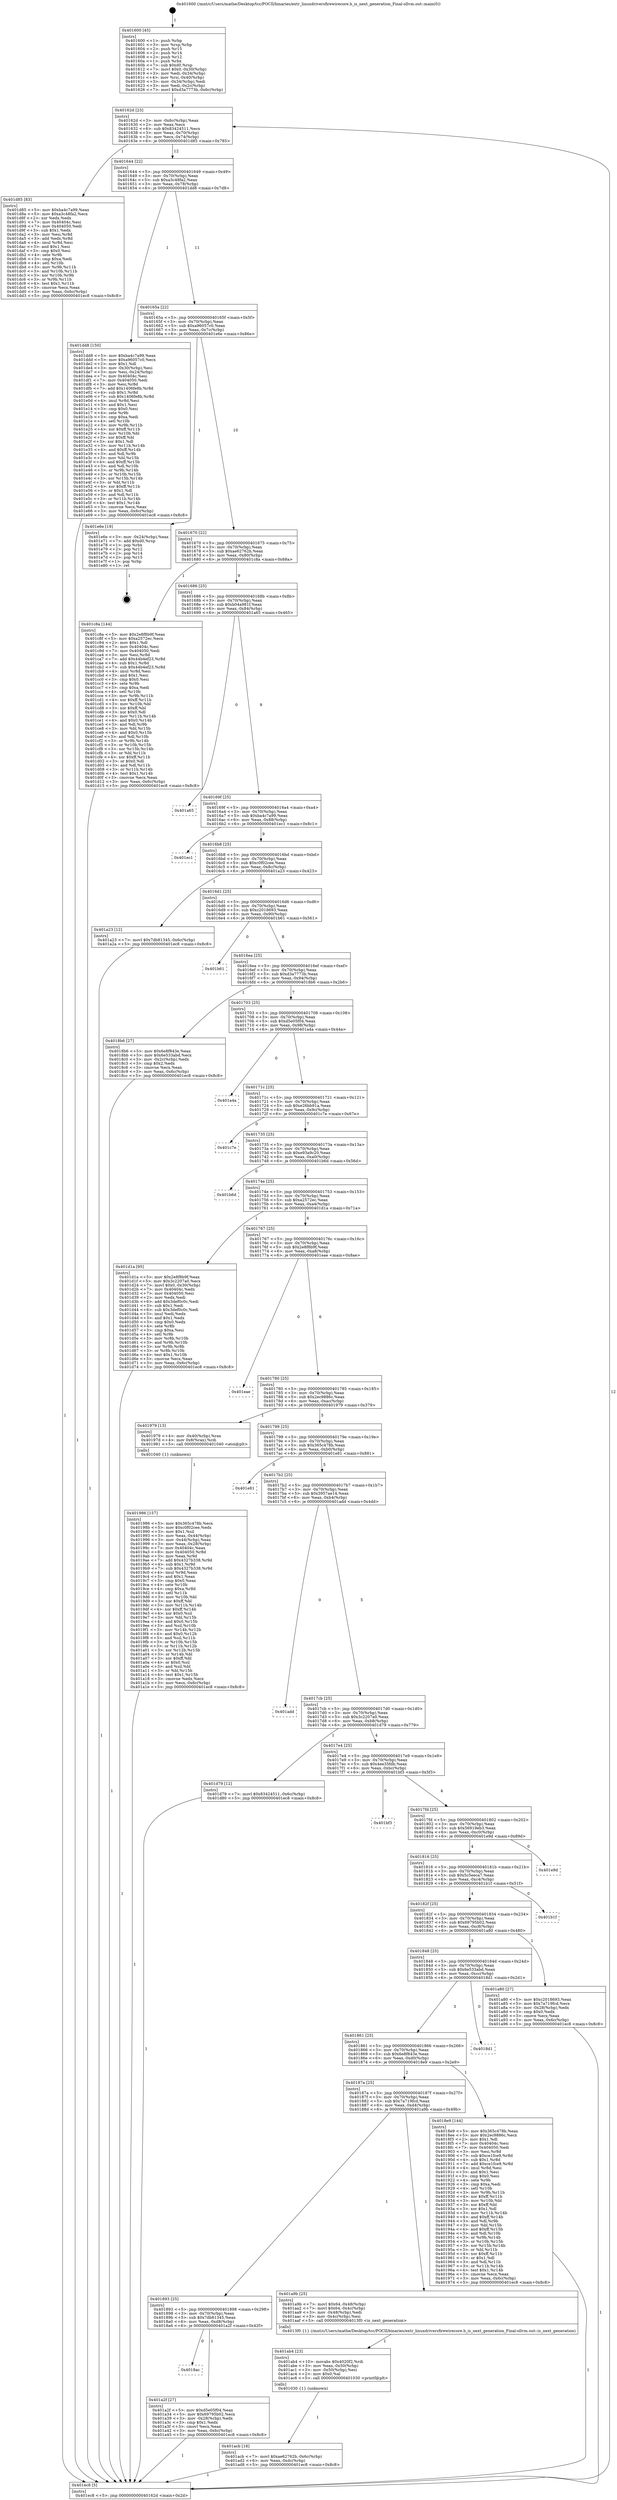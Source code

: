 digraph "0x401600" {
  label = "0x401600 (/mnt/c/Users/mathe/Desktop/tcc/POCII/binaries/extr_linuxdriversfirewirecore.h_is_next_generation_Final-ollvm.out::main(0))"
  labelloc = "t"
  node[shape=record]

  Entry [label="",width=0.3,height=0.3,shape=circle,fillcolor=black,style=filled]
  "0x40162d" [label="{
     0x40162d [23]\l
     | [instrs]\l
     &nbsp;&nbsp;0x40162d \<+3\>: mov -0x6c(%rbp),%eax\l
     &nbsp;&nbsp;0x401630 \<+2\>: mov %eax,%ecx\l
     &nbsp;&nbsp;0x401632 \<+6\>: sub $0x83424511,%ecx\l
     &nbsp;&nbsp;0x401638 \<+3\>: mov %eax,-0x70(%rbp)\l
     &nbsp;&nbsp;0x40163b \<+3\>: mov %ecx,-0x74(%rbp)\l
     &nbsp;&nbsp;0x40163e \<+6\>: je 0000000000401d85 \<main+0x785\>\l
  }"]
  "0x401d85" [label="{
     0x401d85 [83]\l
     | [instrs]\l
     &nbsp;&nbsp;0x401d85 \<+5\>: mov $0xba4c7a99,%eax\l
     &nbsp;&nbsp;0x401d8a \<+5\>: mov $0xa3c48fa2,%ecx\l
     &nbsp;&nbsp;0x401d8f \<+2\>: xor %edx,%edx\l
     &nbsp;&nbsp;0x401d91 \<+7\>: mov 0x40404c,%esi\l
     &nbsp;&nbsp;0x401d98 \<+7\>: mov 0x404050,%edi\l
     &nbsp;&nbsp;0x401d9f \<+3\>: sub $0x1,%edx\l
     &nbsp;&nbsp;0x401da2 \<+3\>: mov %esi,%r8d\l
     &nbsp;&nbsp;0x401da5 \<+3\>: add %edx,%r8d\l
     &nbsp;&nbsp;0x401da8 \<+4\>: imul %r8d,%esi\l
     &nbsp;&nbsp;0x401dac \<+3\>: and $0x1,%esi\l
     &nbsp;&nbsp;0x401daf \<+3\>: cmp $0x0,%esi\l
     &nbsp;&nbsp;0x401db2 \<+4\>: sete %r9b\l
     &nbsp;&nbsp;0x401db6 \<+3\>: cmp $0xa,%edi\l
     &nbsp;&nbsp;0x401db9 \<+4\>: setl %r10b\l
     &nbsp;&nbsp;0x401dbd \<+3\>: mov %r9b,%r11b\l
     &nbsp;&nbsp;0x401dc0 \<+3\>: and %r10b,%r11b\l
     &nbsp;&nbsp;0x401dc3 \<+3\>: xor %r10b,%r9b\l
     &nbsp;&nbsp;0x401dc6 \<+3\>: or %r9b,%r11b\l
     &nbsp;&nbsp;0x401dc9 \<+4\>: test $0x1,%r11b\l
     &nbsp;&nbsp;0x401dcd \<+3\>: cmovne %ecx,%eax\l
     &nbsp;&nbsp;0x401dd0 \<+3\>: mov %eax,-0x6c(%rbp)\l
     &nbsp;&nbsp;0x401dd3 \<+5\>: jmp 0000000000401ec8 \<main+0x8c8\>\l
  }"]
  "0x401644" [label="{
     0x401644 [22]\l
     | [instrs]\l
     &nbsp;&nbsp;0x401644 \<+5\>: jmp 0000000000401649 \<main+0x49\>\l
     &nbsp;&nbsp;0x401649 \<+3\>: mov -0x70(%rbp),%eax\l
     &nbsp;&nbsp;0x40164c \<+5\>: sub $0xa3c48fa2,%eax\l
     &nbsp;&nbsp;0x401651 \<+3\>: mov %eax,-0x78(%rbp)\l
     &nbsp;&nbsp;0x401654 \<+6\>: je 0000000000401dd8 \<main+0x7d8\>\l
  }"]
  Exit [label="",width=0.3,height=0.3,shape=circle,fillcolor=black,style=filled,peripheries=2]
  "0x401dd8" [label="{
     0x401dd8 [150]\l
     | [instrs]\l
     &nbsp;&nbsp;0x401dd8 \<+5\>: mov $0xba4c7a99,%eax\l
     &nbsp;&nbsp;0x401ddd \<+5\>: mov $0xa96057c0,%ecx\l
     &nbsp;&nbsp;0x401de2 \<+2\>: mov $0x1,%dl\l
     &nbsp;&nbsp;0x401de4 \<+3\>: mov -0x30(%rbp),%esi\l
     &nbsp;&nbsp;0x401de7 \<+3\>: mov %esi,-0x24(%rbp)\l
     &nbsp;&nbsp;0x401dea \<+7\>: mov 0x40404c,%esi\l
     &nbsp;&nbsp;0x401df1 \<+7\>: mov 0x404050,%edi\l
     &nbsp;&nbsp;0x401df8 \<+3\>: mov %esi,%r8d\l
     &nbsp;&nbsp;0x401dfb \<+7\>: add $0x1406fe8b,%r8d\l
     &nbsp;&nbsp;0x401e02 \<+4\>: sub $0x1,%r8d\l
     &nbsp;&nbsp;0x401e06 \<+7\>: sub $0x1406fe8b,%r8d\l
     &nbsp;&nbsp;0x401e0d \<+4\>: imul %r8d,%esi\l
     &nbsp;&nbsp;0x401e11 \<+3\>: and $0x1,%esi\l
     &nbsp;&nbsp;0x401e14 \<+3\>: cmp $0x0,%esi\l
     &nbsp;&nbsp;0x401e17 \<+4\>: sete %r9b\l
     &nbsp;&nbsp;0x401e1b \<+3\>: cmp $0xa,%edi\l
     &nbsp;&nbsp;0x401e1e \<+4\>: setl %r10b\l
     &nbsp;&nbsp;0x401e22 \<+3\>: mov %r9b,%r11b\l
     &nbsp;&nbsp;0x401e25 \<+4\>: xor $0xff,%r11b\l
     &nbsp;&nbsp;0x401e29 \<+3\>: mov %r10b,%bl\l
     &nbsp;&nbsp;0x401e2c \<+3\>: xor $0xff,%bl\l
     &nbsp;&nbsp;0x401e2f \<+3\>: xor $0x1,%dl\l
     &nbsp;&nbsp;0x401e32 \<+3\>: mov %r11b,%r14b\l
     &nbsp;&nbsp;0x401e35 \<+4\>: and $0xff,%r14b\l
     &nbsp;&nbsp;0x401e39 \<+3\>: and %dl,%r9b\l
     &nbsp;&nbsp;0x401e3c \<+3\>: mov %bl,%r15b\l
     &nbsp;&nbsp;0x401e3f \<+4\>: and $0xff,%r15b\l
     &nbsp;&nbsp;0x401e43 \<+3\>: and %dl,%r10b\l
     &nbsp;&nbsp;0x401e46 \<+3\>: or %r9b,%r14b\l
     &nbsp;&nbsp;0x401e49 \<+3\>: or %r10b,%r15b\l
     &nbsp;&nbsp;0x401e4c \<+3\>: xor %r15b,%r14b\l
     &nbsp;&nbsp;0x401e4f \<+3\>: or %bl,%r11b\l
     &nbsp;&nbsp;0x401e52 \<+4\>: xor $0xff,%r11b\l
     &nbsp;&nbsp;0x401e56 \<+3\>: or $0x1,%dl\l
     &nbsp;&nbsp;0x401e59 \<+3\>: and %dl,%r11b\l
     &nbsp;&nbsp;0x401e5c \<+3\>: or %r11b,%r14b\l
     &nbsp;&nbsp;0x401e5f \<+4\>: test $0x1,%r14b\l
     &nbsp;&nbsp;0x401e63 \<+3\>: cmovne %ecx,%eax\l
     &nbsp;&nbsp;0x401e66 \<+3\>: mov %eax,-0x6c(%rbp)\l
     &nbsp;&nbsp;0x401e69 \<+5\>: jmp 0000000000401ec8 \<main+0x8c8\>\l
  }"]
  "0x40165a" [label="{
     0x40165a [22]\l
     | [instrs]\l
     &nbsp;&nbsp;0x40165a \<+5\>: jmp 000000000040165f \<main+0x5f\>\l
     &nbsp;&nbsp;0x40165f \<+3\>: mov -0x70(%rbp),%eax\l
     &nbsp;&nbsp;0x401662 \<+5\>: sub $0xa96057c0,%eax\l
     &nbsp;&nbsp;0x401667 \<+3\>: mov %eax,-0x7c(%rbp)\l
     &nbsp;&nbsp;0x40166a \<+6\>: je 0000000000401e6e \<main+0x86e\>\l
  }"]
  "0x401acb" [label="{
     0x401acb [18]\l
     | [instrs]\l
     &nbsp;&nbsp;0x401acb \<+7\>: movl $0xae62762b,-0x6c(%rbp)\l
     &nbsp;&nbsp;0x401ad2 \<+6\>: mov %eax,-0xdc(%rbp)\l
     &nbsp;&nbsp;0x401ad8 \<+5\>: jmp 0000000000401ec8 \<main+0x8c8\>\l
  }"]
  "0x401e6e" [label="{
     0x401e6e [19]\l
     | [instrs]\l
     &nbsp;&nbsp;0x401e6e \<+3\>: mov -0x24(%rbp),%eax\l
     &nbsp;&nbsp;0x401e71 \<+7\>: add $0xd0,%rsp\l
     &nbsp;&nbsp;0x401e78 \<+1\>: pop %rbx\l
     &nbsp;&nbsp;0x401e79 \<+2\>: pop %r12\l
     &nbsp;&nbsp;0x401e7b \<+2\>: pop %r14\l
     &nbsp;&nbsp;0x401e7d \<+2\>: pop %r15\l
     &nbsp;&nbsp;0x401e7f \<+1\>: pop %rbp\l
     &nbsp;&nbsp;0x401e80 \<+1\>: ret\l
  }"]
  "0x401670" [label="{
     0x401670 [22]\l
     | [instrs]\l
     &nbsp;&nbsp;0x401670 \<+5\>: jmp 0000000000401675 \<main+0x75\>\l
     &nbsp;&nbsp;0x401675 \<+3\>: mov -0x70(%rbp),%eax\l
     &nbsp;&nbsp;0x401678 \<+5\>: sub $0xae62762b,%eax\l
     &nbsp;&nbsp;0x40167d \<+3\>: mov %eax,-0x80(%rbp)\l
     &nbsp;&nbsp;0x401680 \<+6\>: je 0000000000401c8a \<main+0x68a\>\l
  }"]
  "0x401ab4" [label="{
     0x401ab4 [23]\l
     | [instrs]\l
     &nbsp;&nbsp;0x401ab4 \<+10\>: movabs $0x4020f2,%rdi\l
     &nbsp;&nbsp;0x401abe \<+3\>: mov %eax,-0x50(%rbp)\l
     &nbsp;&nbsp;0x401ac1 \<+3\>: mov -0x50(%rbp),%esi\l
     &nbsp;&nbsp;0x401ac4 \<+2\>: mov $0x0,%al\l
     &nbsp;&nbsp;0x401ac6 \<+5\>: call 0000000000401030 \<printf@plt\>\l
     | [calls]\l
     &nbsp;&nbsp;0x401030 \{1\} (unknown)\l
  }"]
  "0x401c8a" [label="{
     0x401c8a [144]\l
     | [instrs]\l
     &nbsp;&nbsp;0x401c8a \<+5\>: mov $0x2e8f8b9f,%eax\l
     &nbsp;&nbsp;0x401c8f \<+5\>: mov $0xa2572ec,%ecx\l
     &nbsp;&nbsp;0x401c94 \<+2\>: mov $0x1,%dl\l
     &nbsp;&nbsp;0x401c96 \<+7\>: mov 0x40404c,%esi\l
     &nbsp;&nbsp;0x401c9d \<+7\>: mov 0x404050,%edi\l
     &nbsp;&nbsp;0x401ca4 \<+3\>: mov %esi,%r8d\l
     &nbsp;&nbsp;0x401ca7 \<+7\>: add $0x44b4ef23,%r8d\l
     &nbsp;&nbsp;0x401cae \<+4\>: sub $0x1,%r8d\l
     &nbsp;&nbsp;0x401cb2 \<+7\>: sub $0x44b4ef23,%r8d\l
     &nbsp;&nbsp;0x401cb9 \<+4\>: imul %r8d,%esi\l
     &nbsp;&nbsp;0x401cbd \<+3\>: and $0x1,%esi\l
     &nbsp;&nbsp;0x401cc0 \<+3\>: cmp $0x0,%esi\l
     &nbsp;&nbsp;0x401cc3 \<+4\>: sete %r9b\l
     &nbsp;&nbsp;0x401cc7 \<+3\>: cmp $0xa,%edi\l
     &nbsp;&nbsp;0x401cca \<+4\>: setl %r10b\l
     &nbsp;&nbsp;0x401cce \<+3\>: mov %r9b,%r11b\l
     &nbsp;&nbsp;0x401cd1 \<+4\>: xor $0xff,%r11b\l
     &nbsp;&nbsp;0x401cd5 \<+3\>: mov %r10b,%bl\l
     &nbsp;&nbsp;0x401cd8 \<+3\>: xor $0xff,%bl\l
     &nbsp;&nbsp;0x401cdb \<+3\>: xor $0x0,%dl\l
     &nbsp;&nbsp;0x401cde \<+3\>: mov %r11b,%r14b\l
     &nbsp;&nbsp;0x401ce1 \<+4\>: and $0x0,%r14b\l
     &nbsp;&nbsp;0x401ce5 \<+3\>: and %dl,%r9b\l
     &nbsp;&nbsp;0x401ce8 \<+3\>: mov %bl,%r15b\l
     &nbsp;&nbsp;0x401ceb \<+4\>: and $0x0,%r15b\l
     &nbsp;&nbsp;0x401cef \<+3\>: and %dl,%r10b\l
     &nbsp;&nbsp;0x401cf2 \<+3\>: or %r9b,%r14b\l
     &nbsp;&nbsp;0x401cf5 \<+3\>: or %r10b,%r15b\l
     &nbsp;&nbsp;0x401cf8 \<+3\>: xor %r15b,%r14b\l
     &nbsp;&nbsp;0x401cfb \<+3\>: or %bl,%r11b\l
     &nbsp;&nbsp;0x401cfe \<+4\>: xor $0xff,%r11b\l
     &nbsp;&nbsp;0x401d02 \<+3\>: or $0x0,%dl\l
     &nbsp;&nbsp;0x401d05 \<+3\>: and %dl,%r11b\l
     &nbsp;&nbsp;0x401d08 \<+3\>: or %r11b,%r14b\l
     &nbsp;&nbsp;0x401d0b \<+4\>: test $0x1,%r14b\l
     &nbsp;&nbsp;0x401d0f \<+3\>: cmovne %ecx,%eax\l
     &nbsp;&nbsp;0x401d12 \<+3\>: mov %eax,-0x6c(%rbp)\l
     &nbsp;&nbsp;0x401d15 \<+5\>: jmp 0000000000401ec8 \<main+0x8c8\>\l
  }"]
  "0x401686" [label="{
     0x401686 [25]\l
     | [instrs]\l
     &nbsp;&nbsp;0x401686 \<+5\>: jmp 000000000040168b \<main+0x8b\>\l
     &nbsp;&nbsp;0x40168b \<+3\>: mov -0x70(%rbp),%eax\l
     &nbsp;&nbsp;0x40168e \<+5\>: sub $0xb04a981f,%eax\l
     &nbsp;&nbsp;0x401693 \<+6\>: mov %eax,-0x84(%rbp)\l
     &nbsp;&nbsp;0x401699 \<+6\>: je 0000000000401a65 \<main+0x465\>\l
  }"]
  "0x4018ac" [label="{
     0x4018ac\l
  }", style=dashed]
  "0x401a65" [label="{
     0x401a65\l
  }", style=dashed]
  "0x40169f" [label="{
     0x40169f [25]\l
     | [instrs]\l
     &nbsp;&nbsp;0x40169f \<+5\>: jmp 00000000004016a4 \<main+0xa4\>\l
     &nbsp;&nbsp;0x4016a4 \<+3\>: mov -0x70(%rbp),%eax\l
     &nbsp;&nbsp;0x4016a7 \<+5\>: sub $0xba4c7a99,%eax\l
     &nbsp;&nbsp;0x4016ac \<+6\>: mov %eax,-0x88(%rbp)\l
     &nbsp;&nbsp;0x4016b2 \<+6\>: je 0000000000401ec1 \<main+0x8c1\>\l
  }"]
  "0x401a2f" [label="{
     0x401a2f [27]\l
     | [instrs]\l
     &nbsp;&nbsp;0x401a2f \<+5\>: mov $0xd5e05f04,%eax\l
     &nbsp;&nbsp;0x401a34 \<+5\>: mov $0x69795b02,%ecx\l
     &nbsp;&nbsp;0x401a39 \<+3\>: mov -0x28(%rbp),%edx\l
     &nbsp;&nbsp;0x401a3c \<+3\>: cmp $0x1,%edx\l
     &nbsp;&nbsp;0x401a3f \<+3\>: cmovl %ecx,%eax\l
     &nbsp;&nbsp;0x401a42 \<+3\>: mov %eax,-0x6c(%rbp)\l
     &nbsp;&nbsp;0x401a45 \<+5\>: jmp 0000000000401ec8 \<main+0x8c8\>\l
  }"]
  "0x401ec1" [label="{
     0x401ec1\l
  }", style=dashed]
  "0x4016b8" [label="{
     0x4016b8 [25]\l
     | [instrs]\l
     &nbsp;&nbsp;0x4016b8 \<+5\>: jmp 00000000004016bd \<main+0xbd\>\l
     &nbsp;&nbsp;0x4016bd \<+3\>: mov -0x70(%rbp),%eax\l
     &nbsp;&nbsp;0x4016c0 \<+5\>: sub $0xc0f02cee,%eax\l
     &nbsp;&nbsp;0x4016c5 \<+6\>: mov %eax,-0x8c(%rbp)\l
     &nbsp;&nbsp;0x4016cb \<+6\>: je 0000000000401a23 \<main+0x423\>\l
  }"]
  "0x401893" [label="{
     0x401893 [25]\l
     | [instrs]\l
     &nbsp;&nbsp;0x401893 \<+5\>: jmp 0000000000401898 \<main+0x298\>\l
     &nbsp;&nbsp;0x401898 \<+3\>: mov -0x70(%rbp),%eax\l
     &nbsp;&nbsp;0x40189b \<+5\>: sub $0x7db81345,%eax\l
     &nbsp;&nbsp;0x4018a0 \<+6\>: mov %eax,-0xd8(%rbp)\l
     &nbsp;&nbsp;0x4018a6 \<+6\>: je 0000000000401a2f \<main+0x42f\>\l
  }"]
  "0x401a23" [label="{
     0x401a23 [12]\l
     | [instrs]\l
     &nbsp;&nbsp;0x401a23 \<+7\>: movl $0x7db81345,-0x6c(%rbp)\l
     &nbsp;&nbsp;0x401a2a \<+5\>: jmp 0000000000401ec8 \<main+0x8c8\>\l
  }"]
  "0x4016d1" [label="{
     0x4016d1 [25]\l
     | [instrs]\l
     &nbsp;&nbsp;0x4016d1 \<+5\>: jmp 00000000004016d6 \<main+0xd6\>\l
     &nbsp;&nbsp;0x4016d6 \<+3\>: mov -0x70(%rbp),%eax\l
     &nbsp;&nbsp;0x4016d9 \<+5\>: sub $0xc2018693,%eax\l
     &nbsp;&nbsp;0x4016de \<+6\>: mov %eax,-0x90(%rbp)\l
     &nbsp;&nbsp;0x4016e4 \<+6\>: je 0000000000401b61 \<main+0x561\>\l
  }"]
  "0x401a9b" [label="{
     0x401a9b [25]\l
     | [instrs]\l
     &nbsp;&nbsp;0x401a9b \<+7\>: movl $0x64,-0x48(%rbp)\l
     &nbsp;&nbsp;0x401aa2 \<+7\>: movl $0x64,-0x4c(%rbp)\l
     &nbsp;&nbsp;0x401aa9 \<+3\>: mov -0x48(%rbp),%edi\l
     &nbsp;&nbsp;0x401aac \<+3\>: mov -0x4c(%rbp),%esi\l
     &nbsp;&nbsp;0x401aaf \<+5\>: call 00000000004013f0 \<is_next_generation\>\l
     | [calls]\l
     &nbsp;&nbsp;0x4013f0 \{1\} (/mnt/c/Users/mathe/Desktop/tcc/POCII/binaries/extr_linuxdriversfirewirecore.h_is_next_generation_Final-ollvm.out::is_next_generation)\l
  }"]
  "0x401b61" [label="{
     0x401b61\l
  }", style=dashed]
  "0x4016ea" [label="{
     0x4016ea [25]\l
     | [instrs]\l
     &nbsp;&nbsp;0x4016ea \<+5\>: jmp 00000000004016ef \<main+0xef\>\l
     &nbsp;&nbsp;0x4016ef \<+3\>: mov -0x70(%rbp),%eax\l
     &nbsp;&nbsp;0x4016f2 \<+5\>: sub $0xd3a7773b,%eax\l
     &nbsp;&nbsp;0x4016f7 \<+6\>: mov %eax,-0x94(%rbp)\l
     &nbsp;&nbsp;0x4016fd \<+6\>: je 00000000004018b6 \<main+0x2b6\>\l
  }"]
  "0x401986" [label="{
     0x401986 [157]\l
     | [instrs]\l
     &nbsp;&nbsp;0x401986 \<+5\>: mov $0x365c478b,%ecx\l
     &nbsp;&nbsp;0x40198b \<+5\>: mov $0xc0f02cee,%edx\l
     &nbsp;&nbsp;0x401990 \<+3\>: mov $0x1,%sil\l
     &nbsp;&nbsp;0x401993 \<+3\>: mov %eax,-0x44(%rbp)\l
     &nbsp;&nbsp;0x401996 \<+3\>: mov -0x44(%rbp),%eax\l
     &nbsp;&nbsp;0x401999 \<+3\>: mov %eax,-0x28(%rbp)\l
     &nbsp;&nbsp;0x40199c \<+7\>: mov 0x40404c,%eax\l
     &nbsp;&nbsp;0x4019a3 \<+8\>: mov 0x404050,%r8d\l
     &nbsp;&nbsp;0x4019ab \<+3\>: mov %eax,%r9d\l
     &nbsp;&nbsp;0x4019ae \<+7\>: add $0x4327b338,%r9d\l
     &nbsp;&nbsp;0x4019b5 \<+4\>: sub $0x1,%r9d\l
     &nbsp;&nbsp;0x4019b9 \<+7\>: sub $0x4327b338,%r9d\l
     &nbsp;&nbsp;0x4019c0 \<+4\>: imul %r9d,%eax\l
     &nbsp;&nbsp;0x4019c4 \<+3\>: and $0x1,%eax\l
     &nbsp;&nbsp;0x4019c7 \<+3\>: cmp $0x0,%eax\l
     &nbsp;&nbsp;0x4019ca \<+4\>: sete %r10b\l
     &nbsp;&nbsp;0x4019ce \<+4\>: cmp $0xa,%r8d\l
     &nbsp;&nbsp;0x4019d2 \<+4\>: setl %r11b\l
     &nbsp;&nbsp;0x4019d6 \<+3\>: mov %r10b,%bl\l
     &nbsp;&nbsp;0x4019d9 \<+3\>: xor $0xff,%bl\l
     &nbsp;&nbsp;0x4019dc \<+3\>: mov %r11b,%r14b\l
     &nbsp;&nbsp;0x4019df \<+4\>: xor $0xff,%r14b\l
     &nbsp;&nbsp;0x4019e3 \<+4\>: xor $0x0,%sil\l
     &nbsp;&nbsp;0x4019e7 \<+3\>: mov %bl,%r15b\l
     &nbsp;&nbsp;0x4019ea \<+4\>: and $0x0,%r15b\l
     &nbsp;&nbsp;0x4019ee \<+3\>: and %sil,%r10b\l
     &nbsp;&nbsp;0x4019f1 \<+3\>: mov %r14b,%r12b\l
     &nbsp;&nbsp;0x4019f4 \<+4\>: and $0x0,%r12b\l
     &nbsp;&nbsp;0x4019f8 \<+3\>: and %sil,%r11b\l
     &nbsp;&nbsp;0x4019fb \<+3\>: or %r10b,%r15b\l
     &nbsp;&nbsp;0x4019fe \<+3\>: or %r11b,%r12b\l
     &nbsp;&nbsp;0x401a01 \<+3\>: xor %r12b,%r15b\l
     &nbsp;&nbsp;0x401a04 \<+3\>: or %r14b,%bl\l
     &nbsp;&nbsp;0x401a07 \<+3\>: xor $0xff,%bl\l
     &nbsp;&nbsp;0x401a0a \<+4\>: or $0x0,%sil\l
     &nbsp;&nbsp;0x401a0e \<+3\>: and %sil,%bl\l
     &nbsp;&nbsp;0x401a11 \<+3\>: or %bl,%r15b\l
     &nbsp;&nbsp;0x401a14 \<+4\>: test $0x1,%r15b\l
     &nbsp;&nbsp;0x401a18 \<+3\>: cmovne %edx,%ecx\l
     &nbsp;&nbsp;0x401a1b \<+3\>: mov %ecx,-0x6c(%rbp)\l
     &nbsp;&nbsp;0x401a1e \<+5\>: jmp 0000000000401ec8 \<main+0x8c8\>\l
  }"]
  "0x4018b6" [label="{
     0x4018b6 [27]\l
     | [instrs]\l
     &nbsp;&nbsp;0x4018b6 \<+5\>: mov $0x6e8f843e,%eax\l
     &nbsp;&nbsp;0x4018bb \<+5\>: mov $0x6e533abd,%ecx\l
     &nbsp;&nbsp;0x4018c0 \<+3\>: mov -0x2c(%rbp),%edx\l
     &nbsp;&nbsp;0x4018c3 \<+3\>: cmp $0x2,%edx\l
     &nbsp;&nbsp;0x4018c6 \<+3\>: cmovne %ecx,%eax\l
     &nbsp;&nbsp;0x4018c9 \<+3\>: mov %eax,-0x6c(%rbp)\l
     &nbsp;&nbsp;0x4018cc \<+5\>: jmp 0000000000401ec8 \<main+0x8c8\>\l
  }"]
  "0x401703" [label="{
     0x401703 [25]\l
     | [instrs]\l
     &nbsp;&nbsp;0x401703 \<+5\>: jmp 0000000000401708 \<main+0x108\>\l
     &nbsp;&nbsp;0x401708 \<+3\>: mov -0x70(%rbp),%eax\l
     &nbsp;&nbsp;0x40170b \<+5\>: sub $0xd5e05f04,%eax\l
     &nbsp;&nbsp;0x401710 \<+6\>: mov %eax,-0x98(%rbp)\l
     &nbsp;&nbsp;0x401716 \<+6\>: je 0000000000401a4a \<main+0x44a\>\l
  }"]
  "0x401ec8" [label="{
     0x401ec8 [5]\l
     | [instrs]\l
     &nbsp;&nbsp;0x401ec8 \<+5\>: jmp 000000000040162d \<main+0x2d\>\l
  }"]
  "0x401600" [label="{
     0x401600 [45]\l
     | [instrs]\l
     &nbsp;&nbsp;0x401600 \<+1\>: push %rbp\l
     &nbsp;&nbsp;0x401601 \<+3\>: mov %rsp,%rbp\l
     &nbsp;&nbsp;0x401604 \<+2\>: push %r15\l
     &nbsp;&nbsp;0x401606 \<+2\>: push %r14\l
     &nbsp;&nbsp;0x401608 \<+2\>: push %r12\l
     &nbsp;&nbsp;0x40160a \<+1\>: push %rbx\l
     &nbsp;&nbsp;0x40160b \<+7\>: sub $0xd0,%rsp\l
     &nbsp;&nbsp;0x401612 \<+7\>: movl $0x0,-0x30(%rbp)\l
     &nbsp;&nbsp;0x401619 \<+3\>: mov %edi,-0x34(%rbp)\l
     &nbsp;&nbsp;0x40161c \<+4\>: mov %rsi,-0x40(%rbp)\l
     &nbsp;&nbsp;0x401620 \<+3\>: mov -0x34(%rbp),%edi\l
     &nbsp;&nbsp;0x401623 \<+3\>: mov %edi,-0x2c(%rbp)\l
     &nbsp;&nbsp;0x401626 \<+7\>: movl $0xd3a7773b,-0x6c(%rbp)\l
  }"]
  "0x40187a" [label="{
     0x40187a [25]\l
     | [instrs]\l
     &nbsp;&nbsp;0x40187a \<+5\>: jmp 000000000040187f \<main+0x27f\>\l
     &nbsp;&nbsp;0x40187f \<+3\>: mov -0x70(%rbp),%eax\l
     &nbsp;&nbsp;0x401882 \<+5\>: sub $0x7a719fcd,%eax\l
     &nbsp;&nbsp;0x401887 \<+6\>: mov %eax,-0xd4(%rbp)\l
     &nbsp;&nbsp;0x40188d \<+6\>: je 0000000000401a9b \<main+0x49b\>\l
  }"]
  "0x401a4a" [label="{
     0x401a4a\l
  }", style=dashed]
  "0x40171c" [label="{
     0x40171c [25]\l
     | [instrs]\l
     &nbsp;&nbsp;0x40171c \<+5\>: jmp 0000000000401721 \<main+0x121\>\l
     &nbsp;&nbsp;0x401721 \<+3\>: mov -0x70(%rbp),%eax\l
     &nbsp;&nbsp;0x401724 \<+5\>: sub $0xe26bb91a,%eax\l
     &nbsp;&nbsp;0x401729 \<+6\>: mov %eax,-0x9c(%rbp)\l
     &nbsp;&nbsp;0x40172f \<+6\>: je 0000000000401c7e \<main+0x67e\>\l
  }"]
  "0x4018e9" [label="{
     0x4018e9 [144]\l
     | [instrs]\l
     &nbsp;&nbsp;0x4018e9 \<+5\>: mov $0x365c478b,%eax\l
     &nbsp;&nbsp;0x4018ee \<+5\>: mov $0x2ec9886c,%ecx\l
     &nbsp;&nbsp;0x4018f3 \<+2\>: mov $0x1,%dl\l
     &nbsp;&nbsp;0x4018f5 \<+7\>: mov 0x40404c,%esi\l
     &nbsp;&nbsp;0x4018fc \<+7\>: mov 0x404050,%edi\l
     &nbsp;&nbsp;0x401903 \<+3\>: mov %esi,%r8d\l
     &nbsp;&nbsp;0x401906 \<+7\>: sub $0xce1fce9,%r8d\l
     &nbsp;&nbsp;0x40190d \<+4\>: sub $0x1,%r8d\l
     &nbsp;&nbsp;0x401911 \<+7\>: add $0xce1fce9,%r8d\l
     &nbsp;&nbsp;0x401918 \<+4\>: imul %r8d,%esi\l
     &nbsp;&nbsp;0x40191c \<+3\>: and $0x1,%esi\l
     &nbsp;&nbsp;0x40191f \<+3\>: cmp $0x0,%esi\l
     &nbsp;&nbsp;0x401922 \<+4\>: sete %r9b\l
     &nbsp;&nbsp;0x401926 \<+3\>: cmp $0xa,%edi\l
     &nbsp;&nbsp;0x401929 \<+4\>: setl %r10b\l
     &nbsp;&nbsp;0x40192d \<+3\>: mov %r9b,%r11b\l
     &nbsp;&nbsp;0x401930 \<+4\>: xor $0xff,%r11b\l
     &nbsp;&nbsp;0x401934 \<+3\>: mov %r10b,%bl\l
     &nbsp;&nbsp;0x401937 \<+3\>: xor $0xff,%bl\l
     &nbsp;&nbsp;0x40193a \<+3\>: xor $0x1,%dl\l
     &nbsp;&nbsp;0x40193d \<+3\>: mov %r11b,%r14b\l
     &nbsp;&nbsp;0x401940 \<+4\>: and $0xff,%r14b\l
     &nbsp;&nbsp;0x401944 \<+3\>: and %dl,%r9b\l
     &nbsp;&nbsp;0x401947 \<+3\>: mov %bl,%r15b\l
     &nbsp;&nbsp;0x40194a \<+4\>: and $0xff,%r15b\l
     &nbsp;&nbsp;0x40194e \<+3\>: and %dl,%r10b\l
     &nbsp;&nbsp;0x401951 \<+3\>: or %r9b,%r14b\l
     &nbsp;&nbsp;0x401954 \<+3\>: or %r10b,%r15b\l
     &nbsp;&nbsp;0x401957 \<+3\>: xor %r15b,%r14b\l
     &nbsp;&nbsp;0x40195a \<+3\>: or %bl,%r11b\l
     &nbsp;&nbsp;0x40195d \<+4\>: xor $0xff,%r11b\l
     &nbsp;&nbsp;0x401961 \<+3\>: or $0x1,%dl\l
     &nbsp;&nbsp;0x401964 \<+3\>: and %dl,%r11b\l
     &nbsp;&nbsp;0x401967 \<+3\>: or %r11b,%r14b\l
     &nbsp;&nbsp;0x40196a \<+4\>: test $0x1,%r14b\l
     &nbsp;&nbsp;0x40196e \<+3\>: cmovne %ecx,%eax\l
     &nbsp;&nbsp;0x401971 \<+3\>: mov %eax,-0x6c(%rbp)\l
     &nbsp;&nbsp;0x401974 \<+5\>: jmp 0000000000401ec8 \<main+0x8c8\>\l
  }"]
  "0x401c7e" [label="{
     0x401c7e\l
  }", style=dashed]
  "0x401735" [label="{
     0x401735 [25]\l
     | [instrs]\l
     &nbsp;&nbsp;0x401735 \<+5\>: jmp 000000000040173a \<main+0x13a\>\l
     &nbsp;&nbsp;0x40173a \<+3\>: mov -0x70(%rbp),%eax\l
     &nbsp;&nbsp;0x40173d \<+5\>: sub $0xe93a9c20,%eax\l
     &nbsp;&nbsp;0x401742 \<+6\>: mov %eax,-0xa0(%rbp)\l
     &nbsp;&nbsp;0x401748 \<+6\>: je 0000000000401b6d \<main+0x56d\>\l
  }"]
  "0x401861" [label="{
     0x401861 [25]\l
     | [instrs]\l
     &nbsp;&nbsp;0x401861 \<+5\>: jmp 0000000000401866 \<main+0x266\>\l
     &nbsp;&nbsp;0x401866 \<+3\>: mov -0x70(%rbp),%eax\l
     &nbsp;&nbsp;0x401869 \<+5\>: sub $0x6e8f843e,%eax\l
     &nbsp;&nbsp;0x40186e \<+6\>: mov %eax,-0xd0(%rbp)\l
     &nbsp;&nbsp;0x401874 \<+6\>: je 00000000004018e9 \<main+0x2e9\>\l
  }"]
  "0x401b6d" [label="{
     0x401b6d\l
  }", style=dashed]
  "0x40174e" [label="{
     0x40174e [25]\l
     | [instrs]\l
     &nbsp;&nbsp;0x40174e \<+5\>: jmp 0000000000401753 \<main+0x153\>\l
     &nbsp;&nbsp;0x401753 \<+3\>: mov -0x70(%rbp),%eax\l
     &nbsp;&nbsp;0x401756 \<+5\>: sub $0xa2572ec,%eax\l
     &nbsp;&nbsp;0x40175b \<+6\>: mov %eax,-0xa4(%rbp)\l
     &nbsp;&nbsp;0x401761 \<+6\>: je 0000000000401d1a \<main+0x71a\>\l
  }"]
  "0x4018d1" [label="{
     0x4018d1\l
  }", style=dashed]
  "0x401d1a" [label="{
     0x401d1a [95]\l
     | [instrs]\l
     &nbsp;&nbsp;0x401d1a \<+5\>: mov $0x2e8f8b9f,%eax\l
     &nbsp;&nbsp;0x401d1f \<+5\>: mov $0x3c2207a0,%ecx\l
     &nbsp;&nbsp;0x401d24 \<+7\>: movl $0x0,-0x30(%rbp)\l
     &nbsp;&nbsp;0x401d2b \<+7\>: mov 0x40404c,%edx\l
     &nbsp;&nbsp;0x401d32 \<+7\>: mov 0x404050,%esi\l
     &nbsp;&nbsp;0x401d39 \<+2\>: mov %edx,%edi\l
     &nbsp;&nbsp;0x401d3b \<+6\>: add $0x3def0c0c,%edi\l
     &nbsp;&nbsp;0x401d41 \<+3\>: sub $0x1,%edi\l
     &nbsp;&nbsp;0x401d44 \<+6\>: sub $0x3def0c0c,%edi\l
     &nbsp;&nbsp;0x401d4a \<+3\>: imul %edi,%edx\l
     &nbsp;&nbsp;0x401d4d \<+3\>: and $0x1,%edx\l
     &nbsp;&nbsp;0x401d50 \<+3\>: cmp $0x0,%edx\l
     &nbsp;&nbsp;0x401d53 \<+4\>: sete %r8b\l
     &nbsp;&nbsp;0x401d57 \<+3\>: cmp $0xa,%esi\l
     &nbsp;&nbsp;0x401d5a \<+4\>: setl %r9b\l
     &nbsp;&nbsp;0x401d5e \<+3\>: mov %r8b,%r10b\l
     &nbsp;&nbsp;0x401d61 \<+3\>: and %r9b,%r10b\l
     &nbsp;&nbsp;0x401d64 \<+3\>: xor %r9b,%r8b\l
     &nbsp;&nbsp;0x401d67 \<+3\>: or %r8b,%r10b\l
     &nbsp;&nbsp;0x401d6a \<+4\>: test $0x1,%r10b\l
     &nbsp;&nbsp;0x401d6e \<+3\>: cmovne %ecx,%eax\l
     &nbsp;&nbsp;0x401d71 \<+3\>: mov %eax,-0x6c(%rbp)\l
     &nbsp;&nbsp;0x401d74 \<+5\>: jmp 0000000000401ec8 \<main+0x8c8\>\l
  }"]
  "0x401767" [label="{
     0x401767 [25]\l
     | [instrs]\l
     &nbsp;&nbsp;0x401767 \<+5\>: jmp 000000000040176c \<main+0x16c\>\l
     &nbsp;&nbsp;0x40176c \<+3\>: mov -0x70(%rbp),%eax\l
     &nbsp;&nbsp;0x40176f \<+5\>: sub $0x2e8f8b9f,%eax\l
     &nbsp;&nbsp;0x401774 \<+6\>: mov %eax,-0xa8(%rbp)\l
     &nbsp;&nbsp;0x40177a \<+6\>: je 0000000000401eae \<main+0x8ae\>\l
  }"]
  "0x401848" [label="{
     0x401848 [25]\l
     | [instrs]\l
     &nbsp;&nbsp;0x401848 \<+5\>: jmp 000000000040184d \<main+0x24d\>\l
     &nbsp;&nbsp;0x40184d \<+3\>: mov -0x70(%rbp),%eax\l
     &nbsp;&nbsp;0x401850 \<+5\>: sub $0x6e533abd,%eax\l
     &nbsp;&nbsp;0x401855 \<+6\>: mov %eax,-0xcc(%rbp)\l
     &nbsp;&nbsp;0x40185b \<+6\>: je 00000000004018d1 \<main+0x2d1\>\l
  }"]
  "0x401eae" [label="{
     0x401eae\l
  }", style=dashed]
  "0x401780" [label="{
     0x401780 [25]\l
     | [instrs]\l
     &nbsp;&nbsp;0x401780 \<+5\>: jmp 0000000000401785 \<main+0x185\>\l
     &nbsp;&nbsp;0x401785 \<+3\>: mov -0x70(%rbp),%eax\l
     &nbsp;&nbsp;0x401788 \<+5\>: sub $0x2ec9886c,%eax\l
     &nbsp;&nbsp;0x40178d \<+6\>: mov %eax,-0xac(%rbp)\l
     &nbsp;&nbsp;0x401793 \<+6\>: je 0000000000401979 \<main+0x379\>\l
  }"]
  "0x401a80" [label="{
     0x401a80 [27]\l
     | [instrs]\l
     &nbsp;&nbsp;0x401a80 \<+5\>: mov $0xc2018693,%eax\l
     &nbsp;&nbsp;0x401a85 \<+5\>: mov $0x7a719fcd,%ecx\l
     &nbsp;&nbsp;0x401a8a \<+3\>: mov -0x28(%rbp),%edx\l
     &nbsp;&nbsp;0x401a8d \<+3\>: cmp $0x0,%edx\l
     &nbsp;&nbsp;0x401a90 \<+3\>: cmove %ecx,%eax\l
     &nbsp;&nbsp;0x401a93 \<+3\>: mov %eax,-0x6c(%rbp)\l
     &nbsp;&nbsp;0x401a96 \<+5\>: jmp 0000000000401ec8 \<main+0x8c8\>\l
  }"]
  "0x401979" [label="{
     0x401979 [13]\l
     | [instrs]\l
     &nbsp;&nbsp;0x401979 \<+4\>: mov -0x40(%rbp),%rax\l
     &nbsp;&nbsp;0x40197d \<+4\>: mov 0x8(%rax),%rdi\l
     &nbsp;&nbsp;0x401981 \<+5\>: call 0000000000401040 \<atoi@plt\>\l
     | [calls]\l
     &nbsp;&nbsp;0x401040 \{1\} (unknown)\l
  }"]
  "0x401799" [label="{
     0x401799 [25]\l
     | [instrs]\l
     &nbsp;&nbsp;0x401799 \<+5\>: jmp 000000000040179e \<main+0x19e\>\l
     &nbsp;&nbsp;0x40179e \<+3\>: mov -0x70(%rbp),%eax\l
     &nbsp;&nbsp;0x4017a1 \<+5\>: sub $0x365c478b,%eax\l
     &nbsp;&nbsp;0x4017a6 \<+6\>: mov %eax,-0xb0(%rbp)\l
     &nbsp;&nbsp;0x4017ac \<+6\>: je 0000000000401e81 \<main+0x881\>\l
  }"]
  "0x40182f" [label="{
     0x40182f [25]\l
     | [instrs]\l
     &nbsp;&nbsp;0x40182f \<+5\>: jmp 0000000000401834 \<main+0x234\>\l
     &nbsp;&nbsp;0x401834 \<+3\>: mov -0x70(%rbp),%eax\l
     &nbsp;&nbsp;0x401837 \<+5\>: sub $0x69795b02,%eax\l
     &nbsp;&nbsp;0x40183c \<+6\>: mov %eax,-0xc8(%rbp)\l
     &nbsp;&nbsp;0x401842 \<+6\>: je 0000000000401a80 \<main+0x480\>\l
  }"]
  "0x401e81" [label="{
     0x401e81\l
  }", style=dashed]
  "0x4017b2" [label="{
     0x4017b2 [25]\l
     | [instrs]\l
     &nbsp;&nbsp;0x4017b2 \<+5\>: jmp 00000000004017b7 \<main+0x1b7\>\l
     &nbsp;&nbsp;0x4017b7 \<+3\>: mov -0x70(%rbp),%eax\l
     &nbsp;&nbsp;0x4017ba \<+5\>: sub $0x3957ae14,%eax\l
     &nbsp;&nbsp;0x4017bf \<+6\>: mov %eax,-0xb4(%rbp)\l
     &nbsp;&nbsp;0x4017c5 \<+6\>: je 0000000000401add \<main+0x4dd\>\l
  }"]
  "0x401b1f" [label="{
     0x401b1f\l
  }", style=dashed]
  "0x401add" [label="{
     0x401add\l
  }", style=dashed]
  "0x4017cb" [label="{
     0x4017cb [25]\l
     | [instrs]\l
     &nbsp;&nbsp;0x4017cb \<+5\>: jmp 00000000004017d0 \<main+0x1d0\>\l
     &nbsp;&nbsp;0x4017d0 \<+3\>: mov -0x70(%rbp),%eax\l
     &nbsp;&nbsp;0x4017d3 \<+5\>: sub $0x3c2207a0,%eax\l
     &nbsp;&nbsp;0x4017d8 \<+6\>: mov %eax,-0xb8(%rbp)\l
     &nbsp;&nbsp;0x4017de \<+6\>: je 0000000000401d79 \<main+0x779\>\l
  }"]
  "0x401816" [label="{
     0x401816 [25]\l
     | [instrs]\l
     &nbsp;&nbsp;0x401816 \<+5\>: jmp 000000000040181b \<main+0x21b\>\l
     &nbsp;&nbsp;0x40181b \<+3\>: mov -0x70(%rbp),%eax\l
     &nbsp;&nbsp;0x40181e \<+5\>: sub $0x5c5eeca7,%eax\l
     &nbsp;&nbsp;0x401823 \<+6\>: mov %eax,-0xc4(%rbp)\l
     &nbsp;&nbsp;0x401829 \<+6\>: je 0000000000401b1f \<main+0x51f\>\l
  }"]
  "0x401d79" [label="{
     0x401d79 [12]\l
     | [instrs]\l
     &nbsp;&nbsp;0x401d79 \<+7\>: movl $0x83424511,-0x6c(%rbp)\l
     &nbsp;&nbsp;0x401d80 \<+5\>: jmp 0000000000401ec8 \<main+0x8c8\>\l
  }"]
  "0x4017e4" [label="{
     0x4017e4 [25]\l
     | [instrs]\l
     &nbsp;&nbsp;0x4017e4 \<+5\>: jmp 00000000004017e9 \<main+0x1e9\>\l
     &nbsp;&nbsp;0x4017e9 \<+3\>: mov -0x70(%rbp),%eax\l
     &nbsp;&nbsp;0x4017ec \<+5\>: sub $0x4ee35fdb,%eax\l
     &nbsp;&nbsp;0x4017f1 \<+6\>: mov %eax,-0xbc(%rbp)\l
     &nbsp;&nbsp;0x4017f7 \<+6\>: je 0000000000401bf3 \<main+0x5f3\>\l
  }"]
  "0x401e9d" [label="{
     0x401e9d\l
  }", style=dashed]
  "0x401bf3" [label="{
     0x401bf3\l
  }", style=dashed]
  "0x4017fd" [label="{
     0x4017fd [25]\l
     | [instrs]\l
     &nbsp;&nbsp;0x4017fd \<+5\>: jmp 0000000000401802 \<main+0x202\>\l
     &nbsp;&nbsp;0x401802 \<+3\>: mov -0x70(%rbp),%eax\l
     &nbsp;&nbsp;0x401805 \<+5\>: sub $0x56919eb3,%eax\l
     &nbsp;&nbsp;0x40180a \<+6\>: mov %eax,-0xc0(%rbp)\l
     &nbsp;&nbsp;0x401810 \<+6\>: je 0000000000401e9d \<main+0x89d\>\l
  }"]
  Entry -> "0x401600" [label=" 1"]
  "0x40162d" -> "0x401d85" [label=" 1"]
  "0x40162d" -> "0x401644" [label=" 12"]
  "0x401e6e" -> Exit [label=" 1"]
  "0x401644" -> "0x401dd8" [label=" 1"]
  "0x401644" -> "0x40165a" [label=" 11"]
  "0x401dd8" -> "0x401ec8" [label=" 1"]
  "0x40165a" -> "0x401e6e" [label=" 1"]
  "0x40165a" -> "0x401670" [label=" 10"]
  "0x401d85" -> "0x401ec8" [label=" 1"]
  "0x401670" -> "0x401c8a" [label=" 1"]
  "0x401670" -> "0x401686" [label=" 9"]
  "0x401d79" -> "0x401ec8" [label=" 1"]
  "0x401686" -> "0x401a65" [label=" 0"]
  "0x401686" -> "0x40169f" [label=" 9"]
  "0x401d1a" -> "0x401ec8" [label=" 1"]
  "0x40169f" -> "0x401ec1" [label=" 0"]
  "0x40169f" -> "0x4016b8" [label=" 9"]
  "0x401c8a" -> "0x401ec8" [label=" 1"]
  "0x4016b8" -> "0x401a23" [label=" 1"]
  "0x4016b8" -> "0x4016d1" [label=" 8"]
  "0x401ab4" -> "0x401acb" [label=" 1"]
  "0x4016d1" -> "0x401b61" [label=" 0"]
  "0x4016d1" -> "0x4016ea" [label=" 8"]
  "0x401a9b" -> "0x401ab4" [label=" 1"]
  "0x4016ea" -> "0x4018b6" [label=" 1"]
  "0x4016ea" -> "0x401703" [label=" 7"]
  "0x4018b6" -> "0x401ec8" [label=" 1"]
  "0x401600" -> "0x40162d" [label=" 1"]
  "0x401ec8" -> "0x40162d" [label=" 12"]
  "0x401a2f" -> "0x401ec8" [label=" 1"]
  "0x401703" -> "0x401a4a" [label=" 0"]
  "0x401703" -> "0x40171c" [label=" 7"]
  "0x401893" -> "0x4018ac" [label=" 0"]
  "0x40171c" -> "0x401c7e" [label=" 0"]
  "0x40171c" -> "0x401735" [label=" 7"]
  "0x401893" -> "0x401a2f" [label=" 1"]
  "0x401735" -> "0x401b6d" [label=" 0"]
  "0x401735" -> "0x40174e" [label=" 7"]
  "0x40187a" -> "0x401893" [label=" 1"]
  "0x40174e" -> "0x401d1a" [label=" 1"]
  "0x40174e" -> "0x401767" [label=" 6"]
  "0x40187a" -> "0x401a9b" [label=" 1"]
  "0x401767" -> "0x401eae" [label=" 0"]
  "0x401767" -> "0x401780" [label=" 6"]
  "0x401a23" -> "0x401ec8" [label=" 1"]
  "0x401780" -> "0x401979" [label=" 1"]
  "0x401780" -> "0x401799" [label=" 5"]
  "0x401986" -> "0x401ec8" [label=" 1"]
  "0x401799" -> "0x401e81" [label=" 0"]
  "0x401799" -> "0x4017b2" [label=" 5"]
  "0x4018e9" -> "0x401ec8" [label=" 1"]
  "0x4017b2" -> "0x401add" [label=" 0"]
  "0x4017b2" -> "0x4017cb" [label=" 5"]
  "0x401861" -> "0x40187a" [label=" 2"]
  "0x4017cb" -> "0x401d79" [label=" 1"]
  "0x4017cb" -> "0x4017e4" [label=" 4"]
  "0x401acb" -> "0x401ec8" [label=" 1"]
  "0x4017e4" -> "0x401bf3" [label=" 0"]
  "0x4017e4" -> "0x4017fd" [label=" 4"]
  "0x401848" -> "0x401861" [label=" 3"]
  "0x4017fd" -> "0x401e9d" [label=" 0"]
  "0x4017fd" -> "0x401816" [label=" 4"]
  "0x401861" -> "0x4018e9" [label=" 1"]
  "0x401816" -> "0x401b1f" [label=" 0"]
  "0x401816" -> "0x40182f" [label=" 4"]
  "0x401979" -> "0x401986" [label=" 1"]
  "0x40182f" -> "0x401a80" [label=" 1"]
  "0x40182f" -> "0x401848" [label=" 3"]
  "0x401a80" -> "0x401ec8" [label=" 1"]
  "0x401848" -> "0x4018d1" [label=" 0"]
}
